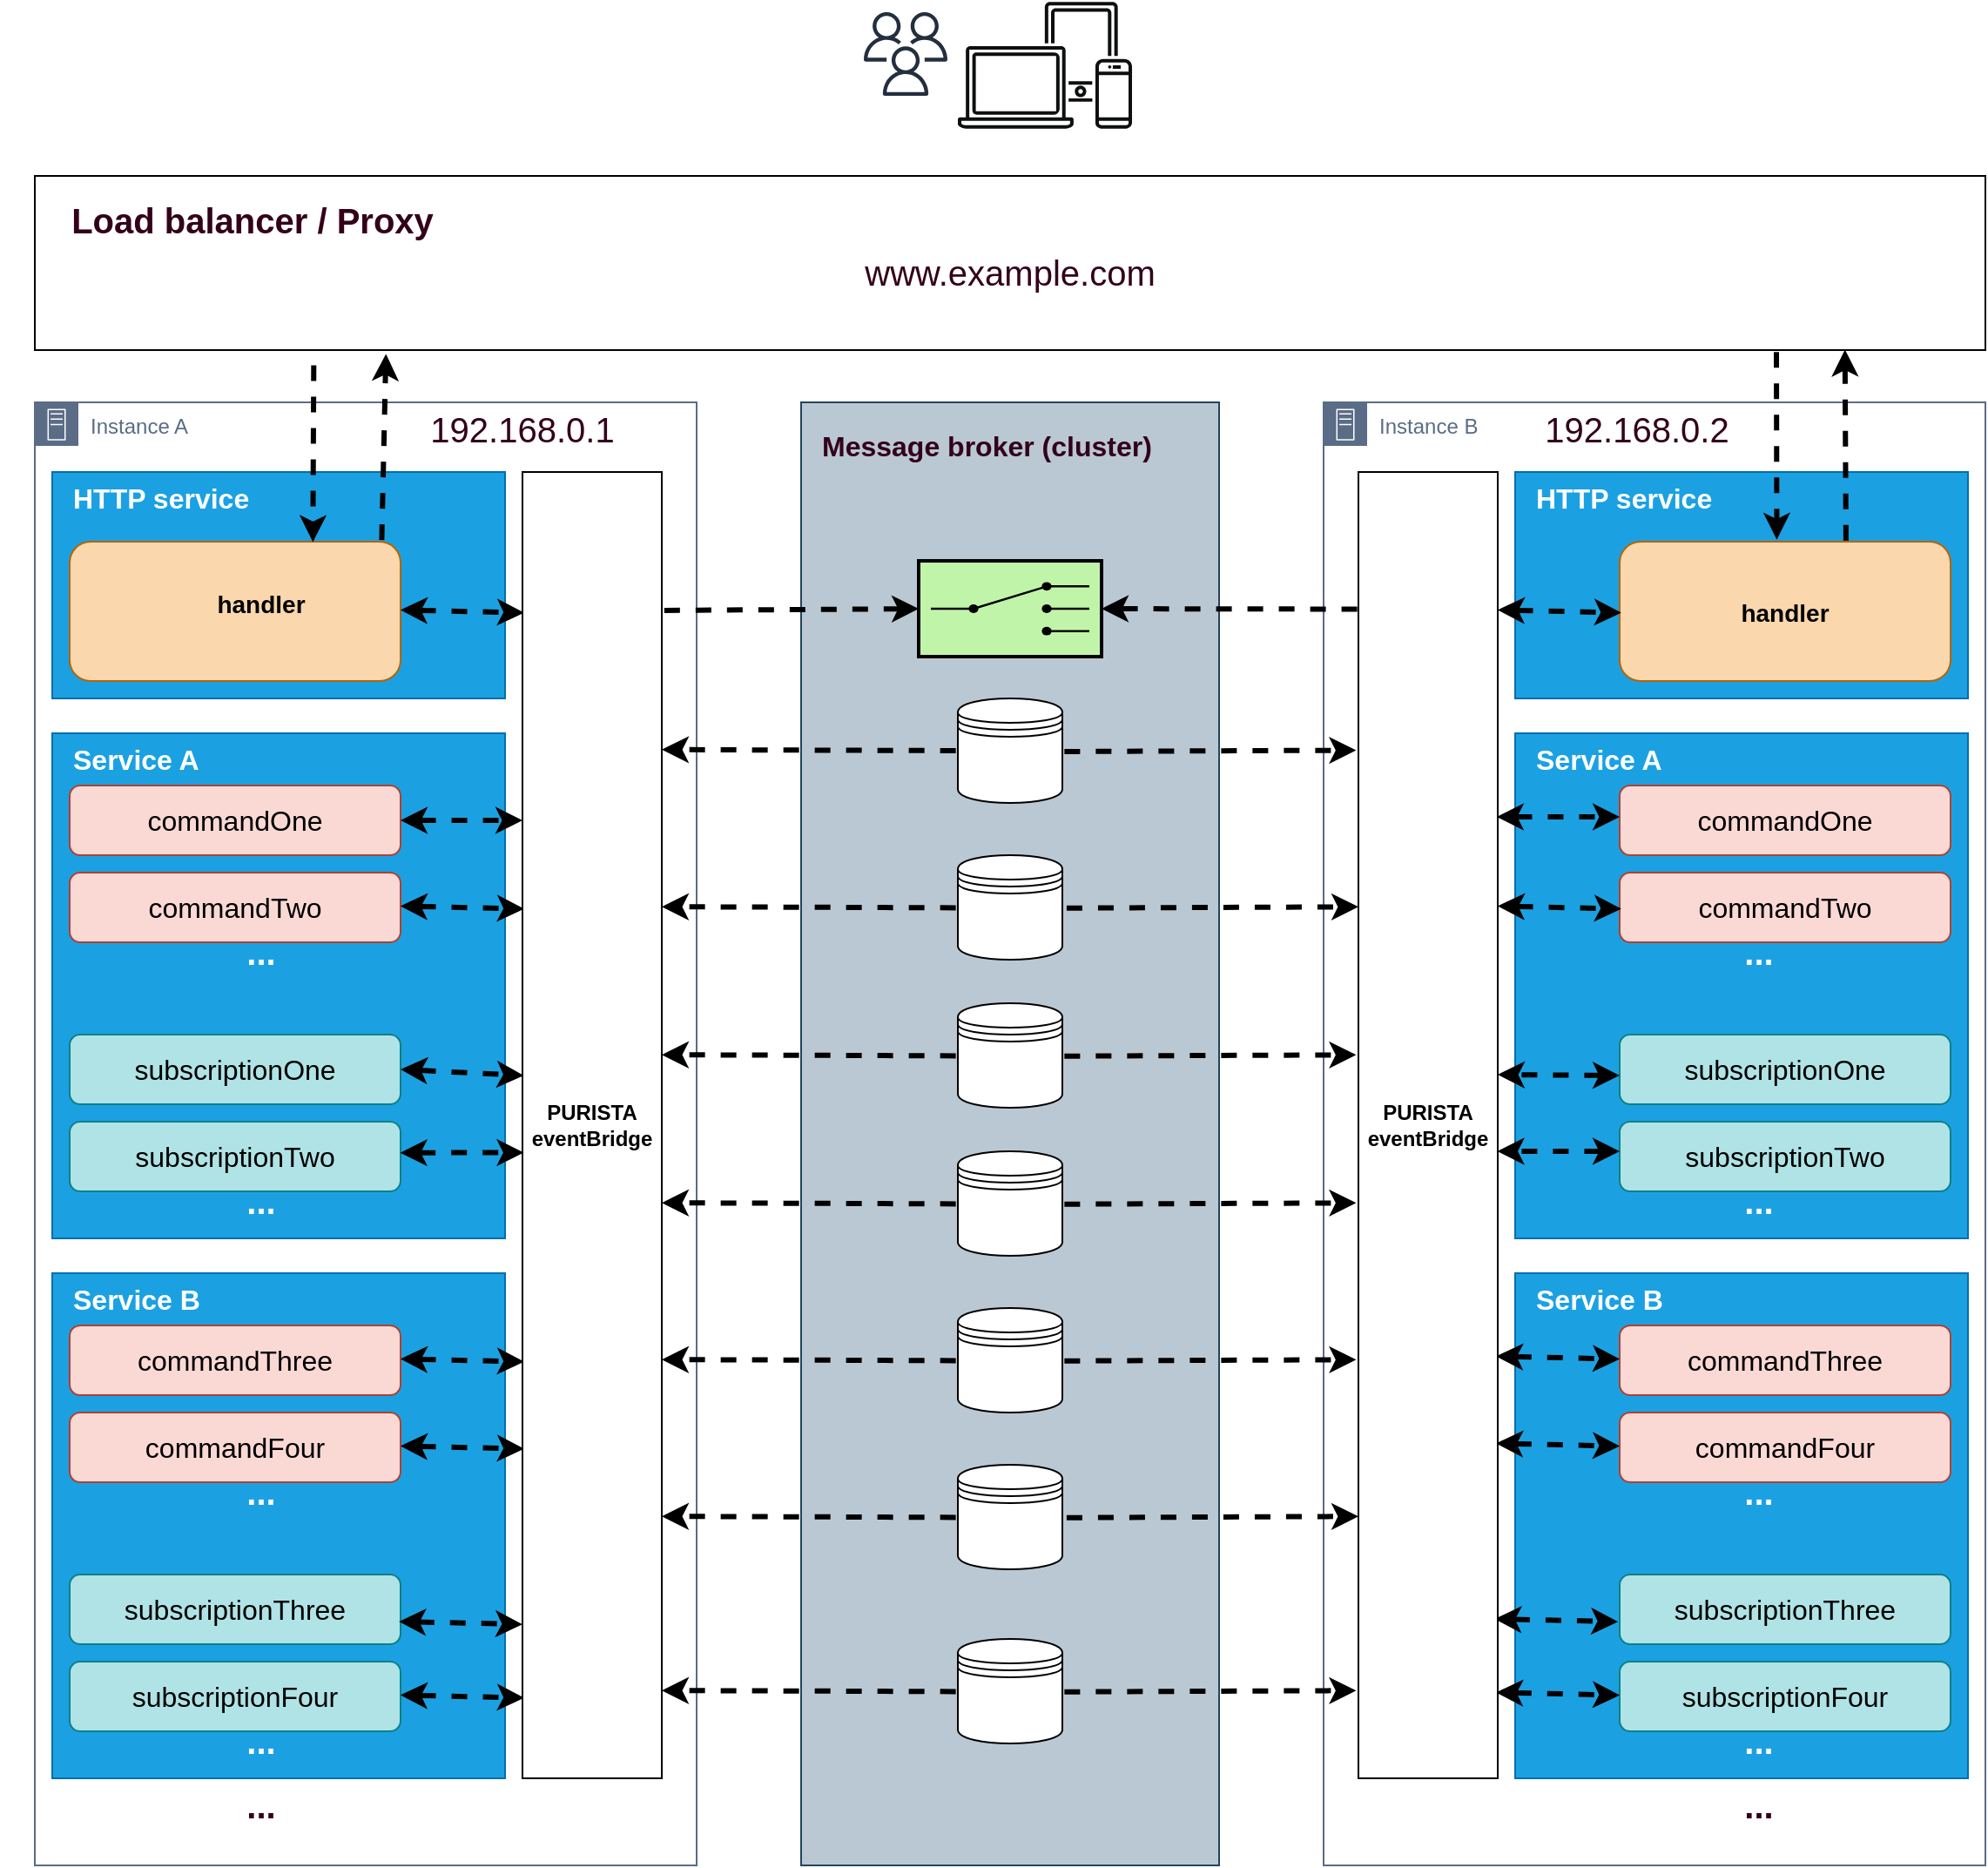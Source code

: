 <mxfile version="20.8.16" type="device"><diagram id="oumwElMPQcwM5un6IEaY" name="Seite-1"><mxGraphModel dx="1114" dy="878" grid="1" gridSize="10" guides="1" tooltips="1" connect="1" arrows="1" fold="1" page="1" pageScale="1" pageWidth="827" pageHeight="1169" math="0" shadow="0"><root><mxCell id="0"/><mxCell id="1" parent="0"/><mxCell id="ugc2d1e6uYr1b3V9apha-1" value="" style="rounded=0;whiteSpace=wrap;html=1;" parent="1" vertex="1"><mxGeometry x="40" y="110" width="1120" height="100" as="geometry"/></mxCell><mxCell id="ugc2d1e6uYr1b3V9apha-2" value="" style="sketch=0;outlineConnect=0;fontColor=#232F3E;gradientColor=none;strokeColor=#232F3E;fillColor=#ffffff;dashed=0;verticalLabelPosition=bottom;verticalAlign=top;align=center;html=1;fontSize=12;fontStyle=0;aspect=fixed;shape=mxgraph.aws4.resourceIcon;resIcon=mxgraph.aws4.users;" parent="1" vertex="1"><mxGeometry x="510" y="10" width="60" height="60" as="geometry"/></mxCell><mxCell id="ugc2d1e6uYr1b3V9apha-7" value="Instance A" style="points=[[0,0],[0.25,0],[0.5,0],[0.75,0],[1,0],[1,0.25],[1,0.5],[1,0.75],[1,1],[0.75,1],[0.5,1],[0.25,1],[0,1],[0,0.75],[0,0.5],[0,0.25]];outlineConnect=0;gradientColor=none;html=1;whiteSpace=wrap;fontSize=12;fontStyle=0;container=1;pointerEvents=0;collapsible=0;recursiveResize=0;shape=mxgraph.aws4.group;grIcon=mxgraph.aws4.group_on_premise;strokeColor=#5A6C86;fillColor=none;verticalAlign=top;align=left;spacingLeft=30;fontColor=#5A6C86;dashed=0;" parent="1" vertex="1"><mxGeometry x="40" y="240" width="380" height="840" as="geometry"/></mxCell><mxCell id="ugc2d1e6uYr1b3V9apha-10" value="" style="rounded=0;whiteSpace=wrap;html=1;fillColor=#1ba1e2;fontColor=#ffffff;strokeColor=#006EAF;" parent="ugc2d1e6uYr1b3V9apha-7" vertex="1"><mxGeometry x="10" y="40" width="260" height="130" as="geometry"/></mxCell><mxCell id="ugc2d1e6uYr1b3V9apha-11" value="&lt;font style=&quot;font-size: 16px;&quot;&gt;&lt;b&gt;HTTP service&lt;/b&gt;&lt;/font&gt;" style="text;html=1;strokeColor=none;fillColor=none;align=left;verticalAlign=middle;whiteSpace=wrap;rounded=0;fontColor=#FFFFFF;" parent="ugc2d1e6uYr1b3V9apha-7" vertex="1"><mxGeometry x="20" y="40" width="120" height="30" as="geometry"/></mxCell><mxCell id="ugc2d1e6uYr1b3V9apha-12" value="" style="rounded=1;whiteSpace=wrap;html=1;fontSize=16;fillColor=#fad7ac;strokeColor=#b46504;" parent="ugc2d1e6uYr1b3V9apha-7" vertex="1"><mxGeometry x="20" y="80" width="190" height="80" as="geometry"/></mxCell><mxCell id="ugc2d1e6uYr1b3V9apha-13" value="&lt;font style=&quot;font-size: 14px;&quot;&gt;&lt;b&gt;handler&lt;/b&gt;&lt;/font&gt;" style="text;html=1;strokeColor=none;fillColor=none;align=center;verticalAlign=middle;whiteSpace=wrap;rounded=0;fontSize=16;fontColor=#000000;" parent="ugc2d1e6uYr1b3V9apha-7" vertex="1"><mxGeometry x="100" y="100" width="60" height="30" as="geometry"/></mxCell><mxCell id="ugc2d1e6uYr1b3V9apha-15" value="" style="rounded=0;whiteSpace=wrap;html=1;fillColor=#1ba1e2;fontColor=#ffffff;strokeColor=#006EAF;" parent="ugc2d1e6uYr1b3V9apha-7" vertex="1"><mxGeometry x="10" y="190" width="260" height="290" as="geometry"/></mxCell><mxCell id="ugc2d1e6uYr1b3V9apha-16" value="&lt;font style=&quot;font-size: 16px;&quot;&gt;&lt;b&gt;Service A&lt;/b&gt;&lt;/font&gt;" style="text;html=1;strokeColor=none;fillColor=none;align=left;verticalAlign=middle;whiteSpace=wrap;rounded=0;fontColor=#FFFFFF;" parent="ugc2d1e6uYr1b3V9apha-7" vertex="1"><mxGeometry x="20" y="190" width="120" height="30" as="geometry"/></mxCell><mxCell id="ugc2d1e6uYr1b3V9apha-17" value="commandOne" style="rounded=1;whiteSpace=wrap;html=1;fontSize=16;fillColor=#fad9d5;strokeColor=#ae4132;" parent="ugc2d1e6uYr1b3V9apha-7" vertex="1"><mxGeometry x="20" y="220" width="190" height="40" as="geometry"/></mxCell><mxCell id="ugc2d1e6uYr1b3V9apha-18" value="commandTwo" style="rounded=1;whiteSpace=wrap;html=1;fontSize=16;fillColor=#fad9d5;strokeColor=#ae4132;" parent="ugc2d1e6uYr1b3V9apha-7" vertex="1"><mxGeometry x="20" y="270" width="190" height="40" as="geometry"/></mxCell><mxCell id="ugc2d1e6uYr1b3V9apha-19" value="subscriptionOne" style="rounded=1;whiteSpace=wrap;html=1;fontSize=16;fillColor=#b0e3e6;strokeColor=#0e8088;" parent="ugc2d1e6uYr1b3V9apha-7" vertex="1"><mxGeometry x="20" y="363" width="190" height="40" as="geometry"/></mxCell><mxCell id="ugc2d1e6uYr1b3V9apha-20" value="subscriptionTwo" style="rounded=1;whiteSpace=wrap;html=1;fontSize=16;fillColor=#b0e3e6;strokeColor=#0e8088;" parent="ugc2d1e6uYr1b3V9apha-7" vertex="1"><mxGeometry x="20" y="413" width="190" height="40" as="geometry"/></mxCell><mxCell id="ugc2d1e6uYr1b3V9apha-21" value="&lt;font size=&quot;1&quot; color=&quot;#fcfcfc&quot;&gt;&lt;b style=&quot;font-size: 20px;&quot;&gt;...&lt;/b&gt;&lt;/font&gt;" style="text;html=1;strokeColor=none;fillColor=none;align=center;verticalAlign=middle;whiteSpace=wrap;rounded=0;fontSize=14;fontColor=#000000;" parent="ugc2d1e6uYr1b3V9apha-7" vertex="1"><mxGeometry x="100" y="310" width="60" height="10" as="geometry"/></mxCell><mxCell id="ugc2d1e6uYr1b3V9apha-22" value="&lt;font size=&quot;1&quot; color=&quot;#fcfcfc&quot;&gt;&lt;b style=&quot;font-size: 20px;&quot;&gt;...&lt;/b&gt;&lt;/font&gt;" style="text;html=1;strokeColor=none;fillColor=none;align=center;verticalAlign=middle;whiteSpace=wrap;rounded=0;fontSize=14;fontColor=#000000;" parent="ugc2d1e6uYr1b3V9apha-7" vertex="1"><mxGeometry x="100" y="453" width="60" height="10" as="geometry"/></mxCell><mxCell id="ugc2d1e6uYr1b3V9apha-36" value="" style="rounded=0;whiteSpace=wrap;html=1;fillColor=#1ba1e2;fontColor=#ffffff;strokeColor=#006EAF;" parent="ugc2d1e6uYr1b3V9apha-7" vertex="1"><mxGeometry x="10" y="500" width="260" height="290" as="geometry"/></mxCell><mxCell id="ugc2d1e6uYr1b3V9apha-37" value="&lt;font style=&quot;font-size: 16px;&quot;&gt;&lt;b&gt;Service B&lt;/b&gt;&lt;/font&gt;" style="text;html=1;strokeColor=none;fillColor=none;align=left;verticalAlign=middle;whiteSpace=wrap;rounded=0;fontColor=#FFFFFF;" parent="ugc2d1e6uYr1b3V9apha-7" vertex="1"><mxGeometry x="20" y="500" width="120" height="30" as="geometry"/></mxCell><mxCell id="ugc2d1e6uYr1b3V9apha-38" value="commandThree" style="rounded=1;whiteSpace=wrap;html=1;fontSize=16;fillColor=#fad9d5;strokeColor=#ae4132;" parent="ugc2d1e6uYr1b3V9apha-7" vertex="1"><mxGeometry x="20" y="530" width="190" height="40" as="geometry"/></mxCell><mxCell id="ugc2d1e6uYr1b3V9apha-39" value="commandFour" style="rounded=1;whiteSpace=wrap;html=1;fontSize=16;fillColor=#fad9d5;strokeColor=#ae4132;" parent="ugc2d1e6uYr1b3V9apha-7" vertex="1"><mxGeometry x="20" y="580" width="190" height="40" as="geometry"/></mxCell><mxCell id="ugc2d1e6uYr1b3V9apha-40" value="subscriptionThree" style="rounded=1;whiteSpace=wrap;html=1;fontSize=16;fillColor=#b0e3e6;strokeColor=#0e8088;" parent="ugc2d1e6uYr1b3V9apha-7" vertex="1"><mxGeometry x="20" y="673" width="190" height="40" as="geometry"/></mxCell><mxCell id="ugc2d1e6uYr1b3V9apha-41" value="subscriptionFour" style="rounded=1;whiteSpace=wrap;html=1;fontSize=16;fillColor=#b0e3e6;strokeColor=#0e8088;" parent="ugc2d1e6uYr1b3V9apha-7" vertex="1"><mxGeometry x="20" y="723" width="190" height="40" as="geometry"/></mxCell><mxCell id="ugc2d1e6uYr1b3V9apha-42" value="&lt;font size=&quot;1&quot; color=&quot;#fcfcfc&quot;&gt;&lt;b style=&quot;font-size: 20px;&quot;&gt;...&lt;/b&gt;&lt;/font&gt;" style="text;html=1;strokeColor=none;fillColor=none;align=center;verticalAlign=middle;whiteSpace=wrap;rounded=0;fontSize=14;fontColor=#000000;" parent="ugc2d1e6uYr1b3V9apha-7" vertex="1"><mxGeometry x="100" y="620" width="60" height="10" as="geometry"/></mxCell><mxCell id="ugc2d1e6uYr1b3V9apha-43" value="&lt;font size=&quot;1&quot; color=&quot;#fcfcfc&quot;&gt;&lt;b style=&quot;font-size: 20px;&quot;&gt;...&lt;/b&gt;&lt;/font&gt;" style="text;html=1;strokeColor=none;fillColor=none;align=center;verticalAlign=middle;whiteSpace=wrap;rounded=0;fontSize=14;fontColor=#000000;" parent="ugc2d1e6uYr1b3V9apha-7" vertex="1"><mxGeometry x="100" y="763" width="60" height="10" as="geometry"/></mxCell><mxCell id="ugc2d1e6uYr1b3V9apha-44" value="&lt;font color=&quot;#33001a&quot; size=&quot;1&quot;&gt;&lt;b style=&quot;font-size: 20px;&quot;&gt;...&lt;/b&gt;&lt;/font&gt;" style="text;html=1;strokeColor=none;fillColor=none;align=center;verticalAlign=middle;whiteSpace=wrap;rounded=0;fontSize=14;fontColor=#000000;" parent="ugc2d1e6uYr1b3V9apha-7" vertex="1"><mxGeometry x="100" y="800" width="60" height="10" as="geometry"/></mxCell><object label="" class="animated-line" id="ugc2d1e6uYr1b3V9apha-45"><mxCell style="endArrow=classic;startArrow=classic;html=1;rounded=0;dashed=1;strokeWidth=3;fontSize=20;fontColor=#FCFCFC;entryX=0.009;entryY=0.521;entryDx=0;entryDy=0;entryPerimeter=0;flowAnimation=1;exitX=0.999;exitY=0.446;exitDx=0;exitDy=0;exitPerimeter=0;" parent="ugc2d1e6uYr1b3V9apha-7" edge="1"><mxGeometry width="50" height="50" relative="1" as="geometry"><mxPoint x="210.0" y="742.21" as="sourcePoint"/><mxPoint x="280.91" y="743.8" as="targetPoint"/></mxGeometry></mxCell></object><object label="" class="animated-line" id="ugc2d1e6uYr1b3V9apha-46"><mxCell style="endArrow=classic;startArrow=classic;html=1;rounded=0;dashed=1;strokeWidth=3;fontSize=20;fontColor=#FCFCFC;entryX=0.009;entryY=0.521;entryDx=0;entryDy=0;entryPerimeter=0;flowAnimation=1;exitX=0.999;exitY=0.446;exitDx=0;exitDy=0;exitPerimeter=0;" parent="ugc2d1e6uYr1b3V9apha-7" edge="1"><mxGeometry width="50" height="50" relative="1" as="geometry"><mxPoint x="209.09" y="700.0" as="sourcePoint"/><mxPoint x="280" y="701.59" as="targetPoint"/></mxGeometry></mxCell></object><object label="" class="animated-line" id="ugc2d1e6uYr1b3V9apha-47"><mxCell style="endArrow=classic;startArrow=classic;html=1;rounded=0;dashed=1;strokeWidth=3;fontSize=20;fontColor=#FCFCFC;entryX=0.009;entryY=0.521;entryDx=0;entryDy=0;entryPerimeter=0;flowAnimation=1;exitX=0.999;exitY=0.446;exitDx=0;exitDy=0;exitPerimeter=0;" parent="ugc2d1e6uYr1b3V9apha-7" edge="1"><mxGeometry width="50" height="50" relative="1" as="geometry"><mxPoint x="210.0" y="599.21" as="sourcePoint"/><mxPoint x="280.91" y="600.8" as="targetPoint"/></mxGeometry></mxCell></object><object label="" class="animated-line" id="ugc2d1e6uYr1b3V9apha-48"><mxCell style="endArrow=classic;startArrow=classic;html=1;rounded=0;dashed=1;strokeWidth=3;fontSize=20;fontColor=#FCFCFC;entryX=0.009;entryY=0.521;entryDx=0;entryDy=0;entryPerimeter=0;flowAnimation=1;exitX=0.999;exitY=0.446;exitDx=0;exitDy=0;exitPerimeter=0;" parent="ugc2d1e6uYr1b3V9apha-7" edge="1"><mxGeometry width="50" height="50" relative="1" as="geometry"><mxPoint x="210.0" y="549.21" as="sourcePoint"/><mxPoint x="280.91" y="550.8" as="targetPoint"/></mxGeometry></mxCell></object><object label="" class="animated-line" id="ugc2d1e6uYr1b3V9apha-49"><mxCell style="endArrow=classic;startArrow=classic;html=1;rounded=0;dashed=1;strokeWidth=3;fontSize=20;fontColor=#FCFCFC;entryX=0.009;entryY=0.521;entryDx=0;entryDy=0;entryPerimeter=0;flowAnimation=1;exitX=0.999;exitY=0.446;exitDx=0;exitDy=0;exitPerimeter=0;" parent="ugc2d1e6uYr1b3V9apha-7" edge="1"><mxGeometry width="50" height="50" relative="1" as="geometry"><mxPoint x="210" y="289.21" as="sourcePoint"/><mxPoint x="280.91" y="290.8" as="targetPoint"/></mxGeometry></mxCell></object><object label="" class="animated-line" id="ugc2d1e6uYr1b3V9apha-50"><mxCell style="endArrow=classic;startArrow=classic;html=1;rounded=0;dashed=1;strokeWidth=3;fontSize=20;fontColor=#FCFCFC;entryX=0.009;entryY=0.521;entryDx=0;entryDy=0;entryPerimeter=0;flowAnimation=1;exitX=0.999;exitY=0.446;exitDx=0;exitDy=0;exitPerimeter=0;" parent="ugc2d1e6uYr1b3V9apha-7" edge="1"><mxGeometry width="50" height="50" relative="1" as="geometry"><mxPoint x="210" y="119.21" as="sourcePoint"/><mxPoint x="280.91" y="120.8" as="targetPoint"/></mxGeometry></mxCell></object><mxCell id="ugc2d1e6uYr1b3V9apha-166" value="192.168.0.1" style="text;html=1;strokeColor=none;fillColor=none;align=center;verticalAlign=middle;whiteSpace=wrap;rounded=0;fontSize=20;fontColor=#33001A;" parent="ugc2d1e6uYr1b3V9apha-7" vertex="1"><mxGeometry x="250" width="60" height="30" as="geometry"/></mxCell><mxCell id="ugc2d1e6uYr1b3V9apha-9" value="&lt;b&gt;PURISTA&lt;br&gt;eventBridge&lt;/b&gt;" style="rounded=0;whiteSpace=wrap;html=1;" parent="1" vertex="1"><mxGeometry x="320" y="280" width="80" height="750" as="geometry"/></mxCell><object label="" class="animated-line" id="ugc2d1e6uYr1b3V9apha-23"><mxCell style="endArrow=classic;html=1;rounded=0;fontSize=20;fontColor=#FCFCFC;exitX=0.143;exitY=1.076;exitDx=0;exitDy=0;exitPerimeter=0;strokeWidth=3;dashed=1;flowAnimation=1;entryX=0.735;entryY=0.003;entryDx=0;entryDy=0;entryPerimeter=0;" parent="1" source="ugc2d1e6uYr1b3V9apha-1" target="ugc2d1e6uYr1b3V9apha-12" edge="1"><mxGeometry width="50" height="50" relative="1" as="geometry"><mxPoint x="330" y="540" as="sourcePoint"/><mxPoint x="181" y="320" as="targetPoint"/></mxGeometry></mxCell></object><object label="" class="animated-line" id="ugc2d1e6uYr1b3V9apha-24"><mxCell style="endArrow=classic;html=1;rounded=0;fontSize=20;fontColor=#FCFCFC;strokeWidth=3;dashed=1;flowAnimation=1;entryX=0.18;entryY=1.022;entryDx=0;entryDy=0;entryPerimeter=0;exitX=0.943;exitY=0.003;exitDx=0;exitDy=0;exitPerimeter=0;" parent="1" source="ugc2d1e6uYr1b3V9apha-12" target="ugc2d1e6uYr1b3V9apha-1" edge="1"><mxGeometry width="50" height="50" relative="1" as="geometry"><mxPoint x="215" y="320" as="sourcePoint"/><mxPoint x="390" y="200" as="targetPoint"/></mxGeometry></mxCell></object><object label="" class="animated-line" id="ugc2d1e6uYr1b3V9apha-32"><mxCell style="endArrow=classic;startArrow=classic;html=1;rounded=0;dashed=1;strokeWidth=3;fontSize=20;fontColor=#FCFCFC;flowAnimation=1;exitX=1;exitY=0.5;exitDx=0;exitDy=0;" parent="1" source="ugc2d1e6uYr1b3V9apha-17" edge="1"><mxGeometry width="50" height="50" relative="1" as="geometry"><mxPoint x="250" y="480" as="sourcePoint"/><mxPoint x="320" y="480" as="targetPoint"/></mxGeometry></mxCell></object><object label="" class="animated-line" id="ugc2d1e6uYr1b3V9apha-34"><mxCell style="endArrow=classic;startArrow=classic;html=1;rounded=0;dashed=1;strokeWidth=3;fontSize=20;fontColor=#FCFCFC;entryX=0.009;entryY=0.462;entryDx=0;entryDy=0;entryPerimeter=0;exitX=1;exitY=0.5;exitDx=0;exitDy=0;flowAnimation=1;" parent="1" source="ugc2d1e6uYr1b3V9apha-19" target="ugc2d1e6uYr1b3V9apha-9" edge="1"><mxGeometry width="50" height="50" relative="1" as="geometry"><mxPoint x="250" y="625.3" as="sourcePoint"/><mxPoint x="320.24" y="624.7" as="targetPoint"/></mxGeometry></mxCell></object><object label="" class="animated-line" id="ugc2d1e6uYr1b3V9apha-35"><mxCell style="endArrow=classic;startArrow=classic;html=1;rounded=0;dashed=1;strokeWidth=3;fontSize=20;fontColor=#FCFCFC;entryX=0.009;entryY=0.521;entryDx=0;entryDy=0;entryPerimeter=0;flowAnimation=1;exitX=0.999;exitY=0.446;exitDx=0;exitDy=0;exitPerimeter=0;" parent="1" source="ugc2d1e6uYr1b3V9apha-20" target="ugc2d1e6uYr1b3V9apha-9" edge="1"><mxGeometry width="50" height="50" relative="1" as="geometry"><mxPoint x="250" y="673" as="sourcePoint"/><mxPoint x="320.24" y="672.7" as="targetPoint"/></mxGeometry></mxCell></object><mxCell id="ugc2d1e6uYr1b3V9apha-51" value="" style="rounded=0;whiteSpace=wrap;html=1;fontSize=20;fillColor=#bac8d3;strokeColor=#23445d;" parent="1" vertex="1"><mxGeometry x="480" y="240" width="240" height="840" as="geometry"/></mxCell><mxCell id="ugc2d1e6uYr1b3V9apha-53" value="" style="shape=datastore;whiteSpace=wrap;html=1;fontSize=20;fontColor=#33001A;" parent="1" vertex="1"><mxGeometry x="570" y="410" width="60" height="60" as="geometry"/></mxCell><mxCell id="ugc2d1e6uYr1b3V9apha-54" value="" style="shape=datastore;whiteSpace=wrap;html=1;fontSize=20;fontColor=#33001A;" parent="1" vertex="1"><mxGeometry x="570" y="500" width="60" height="60" as="geometry"/></mxCell><mxCell id="ugc2d1e6uYr1b3V9apha-55" value="" style="shape=datastore;whiteSpace=wrap;html=1;fontSize=20;fontColor=#33001A;" parent="1" vertex="1"><mxGeometry x="570" y="585" width="60" height="60" as="geometry"/></mxCell><mxCell id="ugc2d1e6uYr1b3V9apha-56" value="" style="shape=datastore;whiteSpace=wrap;html=1;fontSize=20;fontColor=#33001A;" parent="1" vertex="1"><mxGeometry x="570" y="670" width="60" height="60" as="geometry"/></mxCell><mxCell id="ugc2d1e6uYr1b3V9apha-57" value="" style="shape=datastore;whiteSpace=wrap;html=1;fontSize=20;fontColor=#33001A;" parent="1" vertex="1"><mxGeometry x="570" y="760" width="60" height="60" as="geometry"/></mxCell><mxCell id="ugc2d1e6uYr1b3V9apha-58" value="" style="shape=datastore;whiteSpace=wrap;html=1;fontSize=20;fontColor=#33001A;" parent="1" vertex="1"><mxGeometry x="570" y="850" width="60" height="60" as="geometry"/></mxCell><mxCell id="ugc2d1e6uYr1b3V9apha-59" value="" style="shape=datastore;whiteSpace=wrap;html=1;fontSize=20;fontColor=#33001A;" parent="1" vertex="1"><mxGeometry x="570" y="950" width="60" height="60" as="geometry"/></mxCell><mxCell id="ugc2d1e6uYr1b3V9apha-60" value="&lt;font color=&quot;#33001a&quot; style=&quot;font-size: 16px;&quot;&gt;&lt;b&gt;Message broker (cluster)&lt;/b&gt;&lt;/font&gt;" style="text;html=1;strokeColor=none;fillColor=none;align=left;verticalAlign=middle;whiteSpace=wrap;rounded=0;fontColor=#FFFFFF;" parent="1" vertex="1"><mxGeometry x="490" y="250" width="200" height="30" as="geometry"/></mxCell><mxCell id="ugc2d1e6uYr1b3V9apha-93" value="Instance B" style="points=[[0,0],[0.25,0],[0.5,0],[0.75,0],[1,0],[1,0.25],[1,0.5],[1,0.75],[1,1],[0.75,1],[0.5,1],[0.25,1],[0,1],[0,0.75],[0,0.5],[0,0.25]];outlineConnect=0;gradientColor=none;html=1;whiteSpace=wrap;fontSize=12;fontStyle=0;container=1;pointerEvents=0;collapsible=0;recursiveResize=0;shape=mxgraph.aws4.group;grIcon=mxgraph.aws4.group_on_premise;strokeColor=#5A6C86;fillColor=none;verticalAlign=top;align=left;spacingLeft=30;fontColor=#5A6C86;dashed=0;" parent="1" vertex="1"><mxGeometry x="780" y="240" width="380" height="840" as="geometry"/></mxCell><mxCell id="ugc2d1e6uYr1b3V9apha-94" value="" style="rounded=0;whiteSpace=wrap;html=1;fillColor=#1ba1e2;fontColor=#ffffff;strokeColor=#006EAF;" parent="ugc2d1e6uYr1b3V9apha-93" vertex="1"><mxGeometry x="110" y="40" width="260" height="130" as="geometry"/></mxCell><mxCell id="ugc2d1e6uYr1b3V9apha-95" value="&lt;font style=&quot;font-size: 16px;&quot;&gt;&lt;b&gt;HTTP service&lt;/b&gt;&lt;/font&gt;" style="text;html=1;strokeColor=none;fillColor=none;align=left;verticalAlign=middle;whiteSpace=wrap;rounded=0;fontColor=#FFFFFF;" parent="ugc2d1e6uYr1b3V9apha-93" vertex="1"><mxGeometry x="120" y="40" width="120" height="30" as="geometry"/></mxCell><mxCell id="ugc2d1e6uYr1b3V9apha-96" value="" style="rounded=1;whiteSpace=wrap;html=1;fontSize=16;fillColor=#fad7ac;strokeColor=#b46504;" parent="ugc2d1e6uYr1b3V9apha-93" vertex="1"><mxGeometry x="170" y="80" width="190" height="80" as="geometry"/></mxCell><mxCell id="ugc2d1e6uYr1b3V9apha-97" value="&lt;font style=&quot;font-size: 14px;&quot;&gt;&lt;b&gt;handler&lt;/b&gt;&lt;/font&gt;" style="text;html=1;strokeColor=none;fillColor=none;align=center;verticalAlign=middle;whiteSpace=wrap;rounded=0;fontSize=16;fontColor=#000000;" parent="ugc2d1e6uYr1b3V9apha-93" vertex="1"><mxGeometry x="235" y="105" width="60" height="30" as="geometry"/></mxCell><mxCell id="ugc2d1e6uYr1b3V9apha-98" value="" style="rounded=0;whiteSpace=wrap;html=1;fillColor=#1ba1e2;fontColor=#ffffff;strokeColor=#006EAF;" parent="ugc2d1e6uYr1b3V9apha-93" vertex="1"><mxGeometry x="110" y="190" width="260" height="290" as="geometry"/></mxCell><mxCell id="ugc2d1e6uYr1b3V9apha-99" value="&lt;font style=&quot;font-size: 16px;&quot;&gt;&lt;b&gt;Service A&lt;/b&gt;&lt;/font&gt;" style="text;html=1;strokeColor=none;fillColor=none;align=left;verticalAlign=middle;whiteSpace=wrap;rounded=0;fontColor=#FFFFFF;" parent="ugc2d1e6uYr1b3V9apha-93" vertex="1"><mxGeometry x="120" y="190" width="120" height="30" as="geometry"/></mxCell><mxCell id="ugc2d1e6uYr1b3V9apha-100" value="commandOne" style="rounded=1;whiteSpace=wrap;html=1;fontSize=16;fillColor=#fad9d5;strokeColor=#ae4132;" parent="ugc2d1e6uYr1b3V9apha-93" vertex="1"><mxGeometry x="170" y="220" width="190" height="40" as="geometry"/></mxCell><mxCell id="ugc2d1e6uYr1b3V9apha-101" value="commandTwo" style="rounded=1;whiteSpace=wrap;html=1;fontSize=16;fillColor=#fad9d5;strokeColor=#ae4132;" parent="ugc2d1e6uYr1b3V9apha-93" vertex="1"><mxGeometry x="170" y="270" width="190" height="40" as="geometry"/></mxCell><mxCell id="ugc2d1e6uYr1b3V9apha-102" value="subscriptionOne" style="rounded=1;whiteSpace=wrap;html=1;fontSize=16;fillColor=#b0e3e6;strokeColor=#0e8088;" parent="ugc2d1e6uYr1b3V9apha-93" vertex="1"><mxGeometry x="170" y="363" width="190" height="40" as="geometry"/></mxCell><mxCell id="ugc2d1e6uYr1b3V9apha-103" value="subscriptionTwo" style="rounded=1;whiteSpace=wrap;html=1;fontSize=16;fillColor=#b0e3e6;strokeColor=#0e8088;" parent="ugc2d1e6uYr1b3V9apha-93" vertex="1"><mxGeometry x="170" y="413" width="190" height="40" as="geometry"/></mxCell><mxCell id="ugc2d1e6uYr1b3V9apha-104" value="&lt;font size=&quot;1&quot; color=&quot;#fcfcfc&quot;&gt;&lt;b style=&quot;font-size: 20px;&quot;&gt;...&lt;/b&gt;&lt;/font&gt;" style="text;html=1;strokeColor=none;fillColor=none;align=center;verticalAlign=middle;whiteSpace=wrap;rounded=0;fontSize=14;fontColor=#000000;" parent="ugc2d1e6uYr1b3V9apha-93" vertex="1"><mxGeometry x="220" y="310" width="60" height="10" as="geometry"/></mxCell><mxCell id="ugc2d1e6uYr1b3V9apha-105" value="&lt;font size=&quot;1&quot; color=&quot;#fcfcfc&quot;&gt;&lt;b style=&quot;font-size: 20px;&quot;&gt;...&lt;/b&gt;&lt;/font&gt;" style="text;html=1;strokeColor=none;fillColor=none;align=center;verticalAlign=middle;whiteSpace=wrap;rounded=0;fontSize=14;fontColor=#000000;" parent="ugc2d1e6uYr1b3V9apha-93" vertex="1"><mxGeometry x="220" y="453" width="60" height="10" as="geometry"/></mxCell><mxCell id="ugc2d1e6uYr1b3V9apha-106" value="" style="rounded=0;whiteSpace=wrap;html=1;fillColor=#1ba1e2;fontColor=#ffffff;strokeColor=#006EAF;" parent="ugc2d1e6uYr1b3V9apha-93" vertex="1"><mxGeometry x="110" y="500" width="260" height="290" as="geometry"/></mxCell><mxCell id="ugc2d1e6uYr1b3V9apha-107" value="&lt;font style=&quot;font-size: 16px;&quot;&gt;&lt;b&gt;Service B&lt;/b&gt;&lt;/font&gt;" style="text;html=1;strokeColor=none;fillColor=none;align=left;verticalAlign=middle;whiteSpace=wrap;rounded=0;fontColor=#FFFFFF;" parent="ugc2d1e6uYr1b3V9apha-93" vertex="1"><mxGeometry x="120" y="500" width="120" height="30" as="geometry"/></mxCell><mxCell id="ugc2d1e6uYr1b3V9apha-108" value="commandThree" style="rounded=1;whiteSpace=wrap;html=1;fontSize=16;fillColor=#fad9d5;strokeColor=#ae4132;" parent="ugc2d1e6uYr1b3V9apha-93" vertex="1"><mxGeometry x="170" y="530" width="190" height="40" as="geometry"/></mxCell><mxCell id="ugc2d1e6uYr1b3V9apha-109" value="commandFour" style="rounded=1;whiteSpace=wrap;html=1;fontSize=16;fillColor=#fad9d5;strokeColor=#ae4132;" parent="ugc2d1e6uYr1b3V9apha-93" vertex="1"><mxGeometry x="170" y="580" width="190" height="40" as="geometry"/></mxCell><mxCell id="ugc2d1e6uYr1b3V9apha-110" value="subscriptionThree" style="rounded=1;whiteSpace=wrap;html=1;fontSize=16;fillColor=#b0e3e6;strokeColor=#0e8088;" parent="ugc2d1e6uYr1b3V9apha-93" vertex="1"><mxGeometry x="170" y="673" width="190" height="40" as="geometry"/></mxCell><mxCell id="ugc2d1e6uYr1b3V9apha-111" value="subscriptionFour" style="rounded=1;whiteSpace=wrap;html=1;fontSize=16;fillColor=#b0e3e6;strokeColor=#0e8088;" parent="ugc2d1e6uYr1b3V9apha-93" vertex="1"><mxGeometry x="170" y="723" width="190" height="40" as="geometry"/></mxCell><mxCell id="ugc2d1e6uYr1b3V9apha-112" value="&lt;font size=&quot;1&quot; color=&quot;#fcfcfc&quot;&gt;&lt;b style=&quot;font-size: 20px;&quot;&gt;...&lt;/b&gt;&lt;/font&gt;" style="text;html=1;strokeColor=none;fillColor=none;align=center;verticalAlign=middle;whiteSpace=wrap;rounded=0;fontSize=14;fontColor=#000000;" parent="ugc2d1e6uYr1b3V9apha-93" vertex="1"><mxGeometry x="220" y="620" width="60" height="10" as="geometry"/></mxCell><mxCell id="ugc2d1e6uYr1b3V9apha-113" value="&lt;font size=&quot;1&quot; color=&quot;#fcfcfc&quot;&gt;&lt;b style=&quot;font-size: 20px;&quot;&gt;...&lt;/b&gt;&lt;/font&gt;" style="text;html=1;strokeColor=none;fillColor=none;align=center;verticalAlign=middle;whiteSpace=wrap;rounded=0;fontSize=14;fontColor=#000000;" parent="ugc2d1e6uYr1b3V9apha-93" vertex="1"><mxGeometry x="220" y="763" width="60" height="10" as="geometry"/></mxCell><mxCell id="ugc2d1e6uYr1b3V9apha-114" value="&lt;font color=&quot;#33001a&quot; size=&quot;1&quot;&gt;&lt;b style=&quot;font-size: 20px;&quot;&gt;...&lt;/b&gt;&lt;/font&gt;" style="text;html=1;strokeColor=none;fillColor=none;align=center;verticalAlign=middle;whiteSpace=wrap;rounded=0;fontSize=14;fontColor=#000000;" parent="ugc2d1e6uYr1b3V9apha-93" vertex="1"><mxGeometry x="220" y="800" width="60" height="10" as="geometry"/></mxCell><object label="" class="animated-line" id="ugc2d1e6uYr1b3V9apha-115"><mxCell style="endArrow=classic;startArrow=classic;html=1;rounded=0;dashed=1;strokeWidth=3;fontSize=20;fontColor=#FCFCFC;entryX=0.009;entryY=0.521;entryDx=0;entryDy=0;entryPerimeter=0;flowAnimation=1;exitX=0.999;exitY=0.446;exitDx=0;exitDy=0;exitPerimeter=0;" parent="ugc2d1e6uYr1b3V9apha-93" edge="1"><mxGeometry width="50" height="50" relative="1" as="geometry"><mxPoint x="99.09" y="740.7" as="sourcePoint"/><mxPoint x="170.0" y="742.29" as="targetPoint"/></mxGeometry></mxCell></object><object label="" class="animated-line" id="ugc2d1e6uYr1b3V9apha-116"><mxCell style="endArrow=classic;startArrow=classic;html=1;rounded=0;dashed=1;strokeWidth=3;fontSize=20;fontColor=#FCFCFC;entryX=0.009;entryY=0.521;entryDx=0;entryDy=0;entryPerimeter=0;flowAnimation=1;exitX=0.999;exitY=0.446;exitDx=0;exitDy=0;exitPerimeter=0;" parent="ugc2d1e6uYr1b3V9apha-93" edge="1"><mxGeometry width="50" height="50" relative="1" as="geometry"><mxPoint x="98.18" y="698.49" as="sourcePoint"/><mxPoint x="169.09" y="700.08" as="targetPoint"/></mxGeometry></mxCell></object><object label="" class="animated-line" id="ugc2d1e6uYr1b3V9apha-117"><mxCell style="endArrow=classic;startArrow=classic;html=1;rounded=0;dashed=1;strokeWidth=3;fontSize=20;fontColor=#FCFCFC;entryX=0.009;entryY=0.521;entryDx=0;entryDy=0;entryPerimeter=0;flowAnimation=1;exitX=0.999;exitY=0.446;exitDx=0;exitDy=0;exitPerimeter=0;" parent="ugc2d1e6uYr1b3V9apha-93" edge="1"><mxGeometry width="50" height="50" relative="1" as="geometry"><mxPoint x="99.09" y="597.7" as="sourcePoint"/><mxPoint x="170.0" y="599.29" as="targetPoint"/></mxGeometry></mxCell></object><object label="" class="animated-line" id="ugc2d1e6uYr1b3V9apha-118"><mxCell style="endArrow=classic;startArrow=classic;html=1;rounded=0;dashed=1;strokeWidth=3;fontSize=20;fontColor=#FCFCFC;entryX=0.009;entryY=0.521;entryDx=0;entryDy=0;entryPerimeter=0;flowAnimation=1;exitX=0.999;exitY=0.446;exitDx=0;exitDy=0;exitPerimeter=0;" parent="ugc2d1e6uYr1b3V9apha-93" edge="1"><mxGeometry width="50" height="50" relative="1" as="geometry"><mxPoint x="99.09" y="547.7" as="sourcePoint"/><mxPoint x="170.0" y="549.29" as="targetPoint"/></mxGeometry></mxCell></object><object label="" class="animated-line" id="ugc2d1e6uYr1b3V9apha-119"><mxCell style="endArrow=classic;startArrow=classic;html=1;rounded=0;dashed=1;strokeWidth=3;fontSize=20;fontColor=#FCFCFC;entryX=0.009;entryY=0.521;entryDx=0;entryDy=0;entryPerimeter=0;flowAnimation=1;exitX=0.999;exitY=0.446;exitDx=0;exitDy=0;exitPerimeter=0;" parent="ugc2d1e6uYr1b3V9apha-93" edge="1"><mxGeometry width="50" height="50" relative="1" as="geometry"><mxPoint x="100" y="289.21" as="sourcePoint"/><mxPoint x="170.91" y="290.8" as="targetPoint"/></mxGeometry></mxCell></object><object label="" class="animated-line" id="ugc2d1e6uYr1b3V9apha-120"><mxCell style="endArrow=classic;startArrow=classic;html=1;rounded=0;dashed=1;strokeWidth=3;fontSize=20;fontColor=#FCFCFC;entryX=0.009;entryY=0.521;entryDx=0;entryDy=0;entryPerimeter=0;flowAnimation=1;exitX=0.999;exitY=0.446;exitDx=0;exitDy=0;exitPerimeter=0;" parent="ugc2d1e6uYr1b3V9apha-93" edge="1"><mxGeometry width="50" height="50" relative="1" as="geometry"><mxPoint x="100" y="119.2" as="sourcePoint"/><mxPoint x="170.91" y="120.79" as="targetPoint"/></mxGeometry></mxCell></object><mxCell id="ugc2d1e6uYr1b3V9apha-167" value="192.168.0.2" style="text;html=1;strokeColor=none;fillColor=none;align=center;verticalAlign=middle;whiteSpace=wrap;rounded=0;fontSize=20;fontColor=#33001A;" parent="ugc2d1e6uYr1b3V9apha-93" vertex="1"><mxGeometry x="150" width="60" height="30" as="geometry"/></mxCell><mxCell id="ugc2d1e6uYr1b3V9apha-121" value="&lt;b&gt;PURISTA&lt;br&gt;eventBridge&lt;/b&gt;" style="rounded=0;whiteSpace=wrap;html=1;" parent="1" vertex="1"><mxGeometry x="800" y="280" width="80" height="750" as="geometry"/></mxCell><object label="" class="animated-line" id="ugc2d1e6uYr1b3V9apha-122"><mxCell style="endArrow=classic;startArrow=classic;html=1;rounded=0;dashed=1;strokeWidth=3;fontSize=20;fontColor=#FCFCFC;flowAnimation=1;exitX=0.993;exitY=0.264;exitDx=0;exitDy=0;exitPerimeter=0;" parent="1" source="ugc2d1e6uYr1b3V9apha-121" edge="1"><mxGeometry width="50" height="50" relative="1" as="geometry"><mxPoint x="1130" y="480" as="sourcePoint"/><mxPoint x="950" y="478" as="targetPoint"/></mxGeometry></mxCell></object><object label="" class="animated-line" id="ugc2d1e6uYr1b3V9apha-123"><mxCell style="endArrow=classic;startArrow=classic;html=1;rounded=0;dashed=1;strokeWidth=3;fontSize=20;fontColor=#FCFCFC;flowAnimation=1;exitX=0;exitY=0.587;exitDx=0;exitDy=0;exitPerimeter=0;" parent="1" source="ugc2d1e6uYr1b3V9apha-102" edge="1"><mxGeometry width="50" height="50" relative="1" as="geometry"><mxPoint x="950" y="623" as="sourcePoint"/><mxPoint x="880" y="626" as="targetPoint"/></mxGeometry></mxCell></object><object label="" class="animated-line" id="ugc2d1e6uYr1b3V9apha-124"><mxCell style="endArrow=classic;startArrow=classic;html=1;rounded=0;dashed=1;strokeWidth=3;fontSize=20;fontColor=#FCFCFC;entryX=0.997;entryY=0.52;entryDx=0;entryDy=0;entryPerimeter=0;flowAnimation=1;" parent="1" target="ugc2d1e6uYr1b3V9apha-121" edge="1"><mxGeometry width="50" height="50" relative="1" as="geometry"><mxPoint x="950" y="670" as="sourcePoint"/><mxPoint x="1200.24" y="672.7" as="targetPoint"/></mxGeometry></mxCell></object><mxCell id="ugc2d1e6uYr1b3V9apha-138" value="" style="strokeWidth=2;outlineConnect=0;dashed=0;align=center;fontSize=8;fillColor=#c0f5a9;verticalLabelPosition=bottom;verticalAlign=top;shape=mxgraph.eip.content_based_router;fontColor=#33001A;" parent="1" vertex="1"><mxGeometry x="547.5" y="331" width="105" height="55" as="geometry"/></mxCell><object label="" class="animated-line" id="ugc2d1e6uYr1b3V9apha-140"><mxCell style="endArrow=classic;html=1;rounded=0;fontSize=20;fontColor=#FCFCFC;strokeWidth=3;dashed=1;flowAnimation=1;entryX=0;entryY=0.5;entryDx=0;entryDy=0;entryPerimeter=0;exitX=1.003;exitY=0.106;exitDx=0;exitDy=0;exitPerimeter=0;" parent="1" source="ugc2d1e6uYr1b3V9apha-9" target="ugc2d1e6uYr1b3V9apha-138" edge="1"><mxGeometry width="50" height="50" relative="1" as="geometry"><mxPoint x="249.17" y="330.24" as="sourcePoint"/><mxPoint x="361.36" y="169" as="targetPoint"/></mxGeometry></mxCell></object><object label="" class="animated-line" id="ugc2d1e6uYr1b3V9apha-141"><mxCell style="endArrow=classic;html=1;rounded=0;fontSize=20;fontColor=#FCFCFC;strokeWidth=3;dashed=1;flowAnimation=1;entryX=1;entryY=0.5;entryDx=0;entryDy=0;entryPerimeter=0;exitX=0.006;exitY=0.105;exitDx=0;exitDy=0;exitPerimeter=0;" parent="1" source="ugc2d1e6uYr1b3V9apha-121" target="ugc2d1e6uYr1b3V9apha-138" edge="1"><mxGeometry width="50" height="50" relative="1" as="geometry"><mxPoint x="412" y="367.25" as="sourcePoint"/><mxPoint x="547.5" y="367.5" as="targetPoint"/></mxGeometry></mxCell></object><object label="" class="animated-line" id="ugc2d1e6uYr1b3V9apha-142"><mxCell style="endArrow=classic;html=1;rounded=0;fontSize=20;fontColor=#FCFCFC;strokeWidth=3;dashed=1;flowAnimation=1;entryX=-0.016;entryY=0.213;entryDx=0;entryDy=0;entryPerimeter=0;exitX=1.003;exitY=0.106;exitDx=0;exitDy=0;exitPerimeter=0;" parent="1" target="ugc2d1e6uYr1b3V9apha-121" edge="1"><mxGeometry width="50" height="50" relative="1" as="geometry"><mxPoint x="630" y="440.5" as="sourcePoint"/><mxPoint x="777.26" y="439.5" as="targetPoint"/></mxGeometry></mxCell></object><object label="" class="animated-line" id="ugc2d1e6uYr1b3V9apha-143"><mxCell style="endArrow=classic;html=1;rounded=0;fontSize=20;fontColor=#FCFCFC;strokeWidth=3;dashed=1;flowAnimation=1;entryX=-0.016;entryY=0.213;entryDx=0;entryDy=0;entryPerimeter=0;exitX=1.003;exitY=0.106;exitDx=0;exitDy=0;exitPerimeter=0;" parent="1" edge="1"><mxGeometry width="50" height="50" relative="1" as="geometry"><mxPoint x="631.28" y="530.38" as="sourcePoint"/><mxPoint x="800" y="529.63" as="targetPoint"/></mxGeometry></mxCell></object><object label="" class="animated-line" id="ugc2d1e6uYr1b3V9apha-144"><mxCell style="endArrow=classic;html=1;rounded=0;fontSize=20;fontColor=#FCFCFC;strokeWidth=3;dashed=1;flowAnimation=1;entryX=-0.016;entryY=0.213;entryDx=0;entryDy=0;entryPerimeter=0;exitX=1.003;exitY=0.106;exitDx=0;exitDy=0;exitPerimeter=0;" parent="1" edge="1"><mxGeometry width="50" height="50" relative="1" as="geometry"><mxPoint x="630.0" y="615.38" as="sourcePoint"/><mxPoint x="798.72" y="614.63" as="targetPoint"/></mxGeometry></mxCell></object><object label="" class="animated-line" id="ugc2d1e6uYr1b3V9apha-145"><mxCell style="endArrow=classic;html=1;rounded=0;fontSize=20;fontColor=#FCFCFC;strokeWidth=3;dashed=1;flowAnimation=1;entryX=-0.016;entryY=0.213;entryDx=0;entryDy=0;entryPerimeter=0;exitX=1.003;exitY=0.106;exitDx=0;exitDy=0;exitPerimeter=0;" parent="1" edge="1"><mxGeometry width="50" height="50" relative="1" as="geometry"><mxPoint x="630.0" y="700.38" as="sourcePoint"/><mxPoint x="798.72" y="699.63" as="targetPoint"/></mxGeometry></mxCell></object><object label="" class="animated-line" id="ugc2d1e6uYr1b3V9apha-146"><mxCell style="endArrow=classic;html=1;rounded=0;fontSize=20;fontColor=#FCFCFC;strokeWidth=3;dashed=1;flowAnimation=1;entryX=-0.016;entryY=0.213;entryDx=0;entryDy=0;entryPerimeter=0;exitX=1.003;exitY=0.106;exitDx=0;exitDy=0;exitPerimeter=0;" parent="1" edge="1"><mxGeometry width="50" height="50" relative="1" as="geometry"><mxPoint x="630.0" y="790.38" as="sourcePoint"/><mxPoint x="798.72" y="789.63" as="targetPoint"/></mxGeometry></mxCell></object><object label="" class="animated-line" id="ugc2d1e6uYr1b3V9apha-147"><mxCell style="endArrow=classic;html=1;rounded=0;fontSize=20;fontColor=#FCFCFC;strokeWidth=3;dashed=1;flowAnimation=1;entryX=-0.016;entryY=0.213;entryDx=0;entryDy=0;entryPerimeter=0;exitX=1.003;exitY=0.106;exitDx=0;exitDy=0;exitPerimeter=0;" parent="1" edge="1"><mxGeometry width="50" height="50" relative="1" as="geometry"><mxPoint x="631.28" y="880.37" as="sourcePoint"/><mxPoint x="800" y="879.62" as="targetPoint"/></mxGeometry></mxCell></object><object label="" class="animated-line" id="ugc2d1e6uYr1b3V9apha-148"><mxCell style="endArrow=classic;html=1;rounded=0;fontSize=20;fontColor=#FCFCFC;strokeWidth=3;dashed=1;flowAnimation=1;entryX=-0.016;entryY=0.213;entryDx=0;entryDy=0;entryPerimeter=0;exitX=1.003;exitY=0.106;exitDx=0;exitDy=0;exitPerimeter=0;" parent="1" edge="1"><mxGeometry width="50" height="50" relative="1" as="geometry"><mxPoint x="630.0" y="980.37" as="sourcePoint"/><mxPoint x="798.72" y="979.62" as="targetPoint"/></mxGeometry></mxCell></object><object label="" class="animated-line" id="ugc2d1e6uYr1b3V9apha-149"><mxCell style="endArrow=classic;html=1;rounded=0;fontSize=20;fontColor=#FCFCFC;strokeWidth=3;dashed=1;flowAnimation=1;entryX=1;entryY=0.5;entryDx=0;entryDy=0;entryPerimeter=0;exitX=0;exitY=0.5;exitDx=0;exitDy=0;" parent="1" source="ugc2d1e6uYr1b3V9apha-53" edge="1"><mxGeometry width="50" height="50" relative="1" as="geometry"><mxPoint x="547.98" y="439.63" as="sourcePoint"/><mxPoint x="400" y="439.38" as="targetPoint"/></mxGeometry></mxCell></object><object label="" class="animated-line" id="ugc2d1e6uYr1b3V9apha-150"><mxCell style="endArrow=classic;html=1;rounded=0;fontSize=20;fontColor=#FCFCFC;strokeWidth=3;dashed=1;flowAnimation=1;entryX=1;entryY=0.5;entryDx=0;entryDy=0;entryPerimeter=0;exitX=0;exitY=0.5;exitDx=0;exitDy=0;" parent="1" edge="1"><mxGeometry width="50" height="50" relative="1" as="geometry"><mxPoint x="570" y="530.2" as="sourcePoint"/><mxPoint x="400" y="529.58" as="targetPoint"/></mxGeometry></mxCell></object><object label="" class="animated-line" id="ugc2d1e6uYr1b3V9apha-151"><mxCell style="endArrow=classic;html=1;rounded=0;fontSize=20;fontColor=#FCFCFC;strokeWidth=3;dashed=1;flowAnimation=1;entryX=1;entryY=0.5;entryDx=0;entryDy=0;entryPerimeter=0;exitX=0;exitY=0.5;exitDx=0;exitDy=0;" parent="1" edge="1"><mxGeometry width="50" height="50" relative="1" as="geometry"><mxPoint x="570" y="615.2" as="sourcePoint"/><mxPoint x="400" y="614.58" as="targetPoint"/></mxGeometry></mxCell></object><object label="" class="animated-line" id="ugc2d1e6uYr1b3V9apha-152"><mxCell style="endArrow=classic;html=1;rounded=0;fontSize=20;fontColor=#FCFCFC;strokeWidth=3;dashed=1;flowAnimation=1;entryX=1;entryY=0.5;entryDx=0;entryDy=0;entryPerimeter=0;exitX=0;exitY=0.5;exitDx=0;exitDy=0;" parent="1" edge="1"><mxGeometry width="50" height="50" relative="1" as="geometry"><mxPoint x="570" y="700.2" as="sourcePoint"/><mxPoint x="400" y="699.58" as="targetPoint"/></mxGeometry></mxCell></object><object label="" class="animated-line" id="ugc2d1e6uYr1b3V9apha-153"><mxCell style="endArrow=classic;html=1;rounded=0;fontSize=20;fontColor=#FCFCFC;strokeWidth=3;dashed=1;flowAnimation=1;entryX=1;entryY=0.5;entryDx=0;entryDy=0;entryPerimeter=0;exitX=0;exitY=0.5;exitDx=0;exitDy=0;" parent="1" edge="1"><mxGeometry width="50" height="50" relative="1" as="geometry"><mxPoint x="570" y="790.2" as="sourcePoint"/><mxPoint x="400" y="789.58" as="targetPoint"/></mxGeometry></mxCell></object><object label="" class="animated-line" id="ugc2d1e6uYr1b3V9apha-154"><mxCell style="endArrow=classic;html=1;rounded=0;fontSize=20;fontColor=#FCFCFC;strokeWidth=3;dashed=1;flowAnimation=1;entryX=1;entryY=0.5;entryDx=0;entryDy=0;entryPerimeter=0;exitX=0;exitY=0.5;exitDx=0;exitDy=0;" parent="1" edge="1"><mxGeometry width="50" height="50" relative="1" as="geometry"><mxPoint x="570" y="880.2" as="sourcePoint"/><mxPoint x="400" y="879.58" as="targetPoint"/></mxGeometry></mxCell></object><object label="" class="animated-line" id="ugc2d1e6uYr1b3V9apha-155"><mxCell style="endArrow=classic;html=1;rounded=0;fontSize=20;fontColor=#FCFCFC;strokeWidth=3;dashed=1;flowAnimation=1;entryX=1;entryY=0.5;entryDx=0;entryDy=0;entryPerimeter=0;exitX=0;exitY=0.5;exitDx=0;exitDy=0;" parent="1" edge="1"><mxGeometry width="50" height="50" relative="1" as="geometry"><mxPoint x="570" y="980.2" as="sourcePoint"/><mxPoint x="400" y="979.58" as="targetPoint"/></mxGeometry></mxCell></object><object label="" class="animated-line" id="ugc2d1e6uYr1b3V9apha-156"><mxCell style="endArrow=classic;html=1;rounded=0;fontSize=20;fontColor=#FCFCFC;strokeWidth=3;dashed=1;flowAnimation=1;entryX=0.928;entryY=0.997;entryDx=0;entryDy=0;entryPerimeter=0;exitX=0.684;exitY=0.007;exitDx=0;exitDy=0;exitPerimeter=0;" parent="1" source="ugc2d1e6uYr1b3V9apha-96" target="ugc2d1e6uYr1b3V9apha-1" edge="1"><mxGeometry width="50" height="50" relative="1" as="geometry"><mxPoint x="1060" y="321.24" as="sourcePoint"/><mxPoint x="1172.19" y="160" as="targetPoint"/></mxGeometry></mxCell></object><object label="" class="animated-line" id="ugc2d1e6uYr1b3V9apha-157"><mxCell style="endArrow=classic;html=1;rounded=0;fontSize=20;fontColor=#FCFCFC;strokeWidth=3;dashed=1;flowAnimation=1;entryX=0.475;entryY=-0.014;entryDx=0;entryDy=0;entryPerimeter=0;" parent="1" target="ugc2d1e6uYr1b3V9apha-96" edge="1"><mxGeometry width="50" height="50" relative="1" as="geometry"><mxPoint x="1040" y="210" as="sourcePoint"/><mxPoint x="1040" y="316.44" as="targetPoint"/></mxGeometry></mxCell></object><mxCell id="ugc2d1e6uYr1b3V9apha-161" value="" style="sketch=0;outlineConnect=0;gradientColor=none;fontColor=#545B64;strokeColor=none;fillColor=#0E0F0F;dashed=0;verticalLabelPosition=bottom;verticalAlign=top;align=center;html=1;fontSize=12;fontStyle=0;aspect=fixed;shape=mxgraph.aws4.illustration_devices;pointerEvents=1" parent="1" vertex="1"><mxGeometry x="570" y="10" width="100" height="73" as="geometry"/></mxCell><mxCell id="ugc2d1e6uYr1b3V9apha-168" value="www.example.com" style="text;html=1;strokeColor=none;fillColor=none;align=center;verticalAlign=middle;whiteSpace=wrap;rounded=0;fontSize=20;fontColor=#33001A;" parent="1" vertex="1"><mxGeometry x="495" y="150" width="210" height="30" as="geometry"/></mxCell><mxCell id="ugc2d1e6uYr1b3V9apha-169" value="&lt;b&gt;Load balancer / Proxy&lt;/b&gt;" style="text;html=1;strokeColor=none;fillColor=none;align=center;verticalAlign=middle;whiteSpace=wrap;rounded=0;fontSize=20;fontColor=#33001A;" parent="1" vertex="1"><mxGeometry x="20" y="120" width="290" height="30" as="geometry"/></mxCell></root></mxGraphModel></diagram></mxfile>